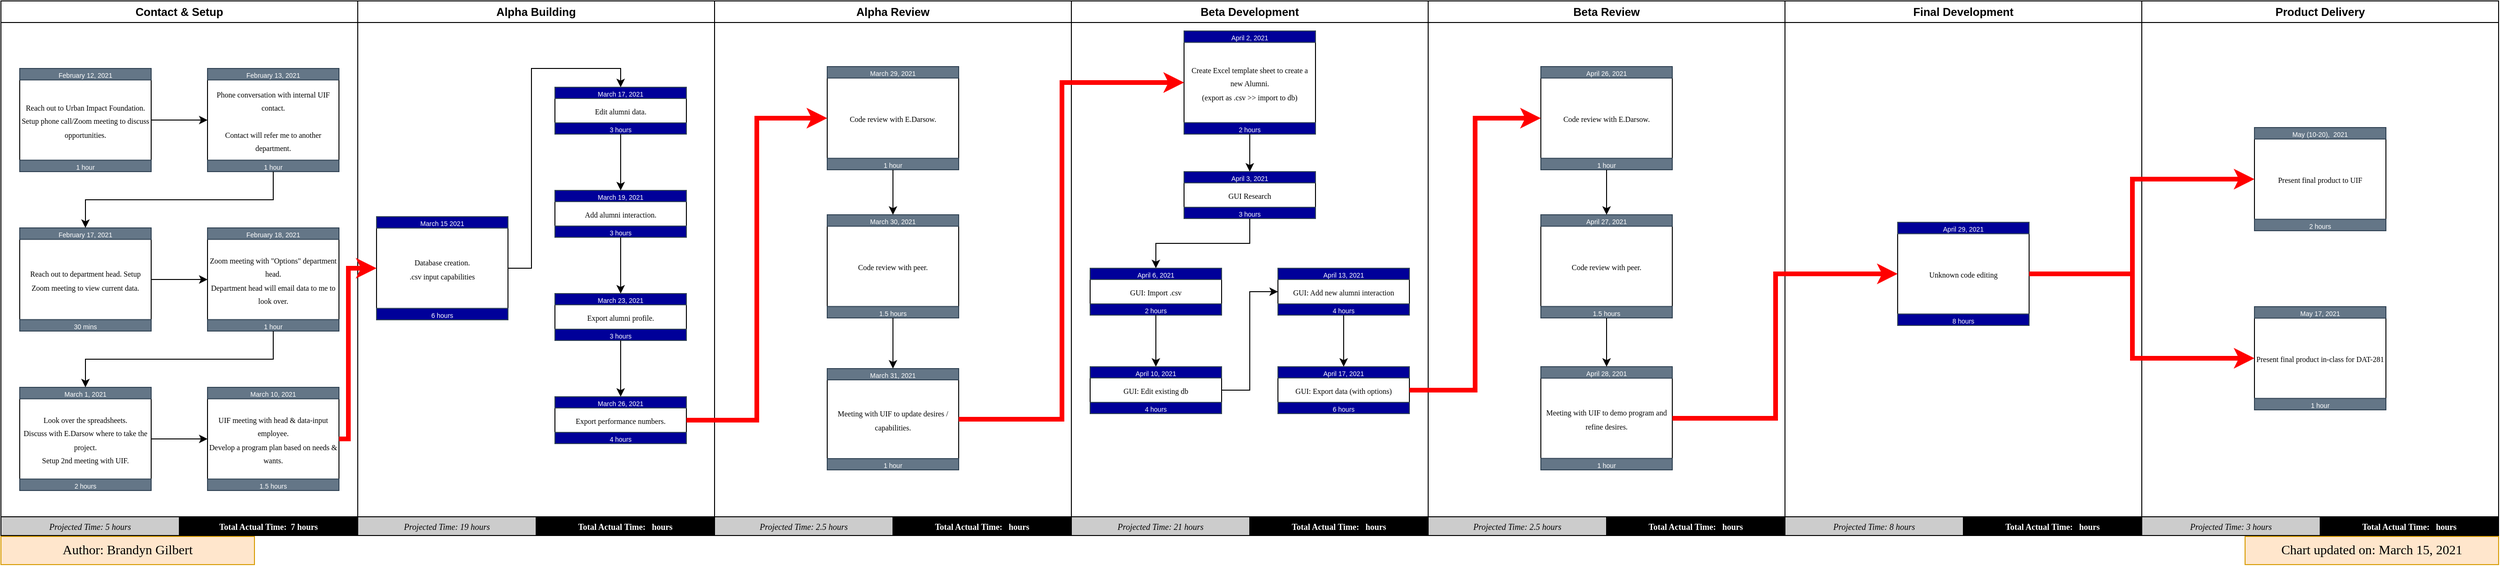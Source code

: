 <mxfile version="14.4.8" type="device"><diagram name="Page-1" id="e7e014a7-5840-1c2e-5031-d8a46d1fe8dd"><mxGraphModel dx="2966" dy="1566" grid="1" gridSize="10" guides="1" tooltips="1" connect="1" arrows="1" fold="1" page="1" pageScale="1" pageWidth="1169" pageHeight="826" background="#ffffff" math="0" shadow="0"><root><mxCell id="0"/><mxCell id="1" style="locked=1;" parent="0"/><mxCell id="0LOsIbaWxc3l5tWpvJ3--63" value="" style="group;movable=1;resizable=1;rotatable=1;deletable=1;editable=1;connectable=1;" vertex="1" connectable="0" parent="1"><mxGeometry x="200" y="128" width="2660" height="570" as="geometry"/></mxCell><mxCell id="2" value="Contact &amp; Setup" style="swimlane;whiteSpace=wrap;startSize=23;movable=1;resizable=1;rotatable=1;deletable=1;editable=1;connectable=1;" parent="0LOsIbaWxc3l5tWpvJ3--63" vertex="1"><mxGeometry width="380" height="570" as="geometry"/></mxCell><mxCell id="0LOsIbaWxc3l5tWpvJ3--183" value="" style="group;movable=1;resizable=1;rotatable=1;deletable=1;editable=1;connectable=1;" vertex="1" connectable="0" parent="2"><mxGeometry y="550" width="380" height="20" as="geometry"/></mxCell><mxCell id="0LOsIbaWxc3l5tWpvJ3--184" value="&lt;div style=&quot;text-align: right&quot;&gt;&lt;font face=&quot;Verdana&quot; style=&quot;font-size: 9px&quot;&gt;&lt;i&gt;Projected Time: 5 hours&lt;/i&gt;&lt;/font&gt;&lt;/div&gt;" style="rounded=0;whiteSpace=wrap;html=1;fontColor=#000000;fillColor=#CCCCCC;movable=1;resizable=1;rotatable=1;deletable=1;editable=1;connectable=1;" vertex="1" parent="0LOsIbaWxc3l5tWpvJ3--183"><mxGeometry width="190" height="20" as="geometry"/></mxCell><mxCell id="0LOsIbaWxc3l5tWpvJ3--185" value="&lt;div style=&quot;text-align: right&quot;&gt;&lt;font face=&quot;Verdana&quot; style=&quot;font-size: 9px&quot; color=&quot;#ffffff&quot;&gt;&lt;b&gt;Total Actual Time:&amp;nbsp; 7 hours&lt;/b&gt;&lt;/font&gt;&lt;/div&gt;" style="rounded=0;whiteSpace=wrap;html=1;fontColor=#000000;fillColor=#000000;movable=1;resizable=1;rotatable=1;deletable=1;editable=1;connectable=1;" vertex="1" parent="0LOsIbaWxc3l5tWpvJ3--183"><mxGeometry x="190" width="190" height="20" as="geometry"/></mxCell><mxCell id="3" value="Alpha Building" style="swimlane;whiteSpace=wrap;startSize=23;movable=1;resizable=1;rotatable=1;deletable=1;editable=1;connectable=1;" parent="0LOsIbaWxc3l5tWpvJ3--63" vertex="1"><mxGeometry x="380" width="380" height="570" as="geometry"/></mxCell><mxCell id="0LOsIbaWxc3l5tWpvJ3--180" value="" style="group;movable=1;resizable=1;rotatable=1;deletable=1;editable=1;connectable=1;" vertex="1" connectable="0" parent="3"><mxGeometry y="550" width="380" height="20" as="geometry"/></mxCell><mxCell id="0LOsIbaWxc3l5tWpvJ3--181" value="&lt;div style=&quot;text-align: right&quot;&gt;&lt;font face=&quot;Verdana&quot; style=&quot;font-size: 9px&quot;&gt;&lt;i&gt;Projected Time: 19 hours&lt;/i&gt;&lt;/font&gt;&lt;/div&gt;" style="rounded=0;whiteSpace=wrap;html=1;fontColor=#000000;fillColor=#CCCCCC;movable=1;resizable=1;rotatable=1;deletable=1;editable=1;connectable=1;" vertex="1" parent="0LOsIbaWxc3l5tWpvJ3--180"><mxGeometry width="190" height="20" as="geometry"/></mxCell><mxCell id="0LOsIbaWxc3l5tWpvJ3--182" value="&lt;div style=&quot;text-align: right&quot;&gt;&lt;font face=&quot;Verdana&quot; style=&quot;font-size: 9px&quot; color=&quot;#ffffff&quot;&gt;&lt;b&gt;Total Actual Time:&amp;nbsp; &amp;nbsp;hours&lt;/b&gt;&lt;/font&gt;&lt;/div&gt;" style="rounded=0;whiteSpace=wrap;html=1;fontColor=#000000;fillColor=#000000;movable=1;resizable=1;rotatable=1;deletable=1;editable=1;connectable=1;" vertex="1" parent="0LOsIbaWxc3l5tWpvJ3--180"><mxGeometry x="190" width="190" height="20" as="geometry"/></mxCell><mxCell id="4" value="Alpha Review" style="swimlane;whiteSpace=wrap;startSize=23;movable=1;resizable=1;rotatable=1;deletable=1;editable=1;connectable=1;" parent="0LOsIbaWxc3l5tWpvJ3--63" vertex="1"><mxGeometry x="760" width="380" height="570" as="geometry"/></mxCell><mxCell id="0LOsIbaWxc3l5tWpvJ3--177" value="" style="group;movable=1;resizable=1;rotatable=1;deletable=1;editable=1;connectable=1;" vertex="1" connectable="0" parent="4"><mxGeometry y="550" width="380" height="20" as="geometry"/></mxCell><mxCell id="0LOsIbaWxc3l5tWpvJ3--178" value="&lt;div style=&quot;text-align: right&quot;&gt;&lt;font face=&quot;Verdana&quot; style=&quot;font-size: 9px&quot;&gt;&lt;i&gt;Projected Time: 2.5 hours&lt;/i&gt;&lt;/font&gt;&lt;/div&gt;" style="rounded=0;whiteSpace=wrap;html=1;fontColor=#000000;fillColor=#CCCCCC;movable=1;resizable=1;rotatable=1;deletable=1;editable=1;connectable=1;" vertex="1" parent="0LOsIbaWxc3l5tWpvJ3--177"><mxGeometry width="190" height="20" as="geometry"/></mxCell><mxCell id="0LOsIbaWxc3l5tWpvJ3--179" value="&lt;div style=&quot;text-align: right&quot;&gt;&lt;font face=&quot;Verdana&quot; style=&quot;font-size: 9px&quot; color=&quot;#ffffff&quot;&gt;&lt;b&gt;Total Actual Time:&amp;nbsp; &amp;nbsp;hours&lt;/b&gt;&lt;/font&gt;&lt;/div&gt;" style="rounded=0;whiteSpace=wrap;html=1;fontColor=#000000;fillColor=#000000;movable=1;resizable=1;rotatable=1;deletable=1;editable=1;connectable=1;" vertex="1" parent="0LOsIbaWxc3l5tWpvJ3--177"><mxGeometry x="190" width="190" height="20" as="geometry"/></mxCell><mxCell id="0LOsIbaWxc3l5tWpvJ3--41" value="Beta Development" style="swimlane;whiteSpace=wrap;startSize=23;movable=1;resizable=1;rotatable=1;deletable=1;editable=1;connectable=1;" vertex="1" parent="0LOsIbaWxc3l5tWpvJ3--63"><mxGeometry x="1140" width="380" height="570" as="geometry"/></mxCell><mxCell id="0LOsIbaWxc3l5tWpvJ3--174" value="" style="group;movable=1;resizable=1;rotatable=1;deletable=1;editable=1;connectable=1;" vertex="1" connectable="0" parent="0LOsIbaWxc3l5tWpvJ3--41"><mxGeometry y="550" width="380" height="20" as="geometry"/></mxCell><mxCell id="0LOsIbaWxc3l5tWpvJ3--175" value="&lt;div style=&quot;text-align: right&quot;&gt;&lt;font face=&quot;Verdana&quot; style=&quot;font-size: 9px&quot;&gt;&lt;i&gt;Projected Time: 21 hours&lt;/i&gt;&lt;/font&gt;&lt;/div&gt;" style="rounded=0;whiteSpace=wrap;html=1;fontColor=#000000;fillColor=#CCCCCC;movable=1;resizable=1;rotatable=1;deletable=1;editable=1;connectable=1;" vertex="1" parent="0LOsIbaWxc3l5tWpvJ3--174"><mxGeometry width="190" height="20" as="geometry"/></mxCell><mxCell id="0LOsIbaWxc3l5tWpvJ3--176" value="&lt;div style=&quot;text-align: right&quot;&gt;&lt;font face=&quot;Verdana&quot; style=&quot;font-size: 9px&quot; color=&quot;#ffffff&quot;&gt;&lt;b&gt;Total Actual Time:&amp;nbsp; &amp;nbsp;hours&lt;/b&gt;&lt;/font&gt;&lt;/div&gt;" style="rounded=0;whiteSpace=wrap;html=1;fontColor=#000000;fillColor=#000000;movable=1;resizable=1;rotatable=1;deletable=1;editable=1;connectable=1;" vertex="1" parent="0LOsIbaWxc3l5tWpvJ3--174"><mxGeometry x="190" width="190" height="20" as="geometry"/></mxCell><mxCell id="0LOsIbaWxc3l5tWpvJ3--47" value="Beta Review" style="swimlane;whiteSpace=wrap;startSize=23;movable=1;resizable=1;rotatable=1;deletable=1;editable=1;connectable=1;" vertex="1" parent="0LOsIbaWxc3l5tWpvJ3--63"><mxGeometry x="1520" width="380" height="570" as="geometry"/></mxCell><mxCell id="0LOsIbaWxc3l5tWpvJ3--171" value="" style="group;movable=1;resizable=1;rotatable=1;deletable=1;editable=1;connectable=1;" vertex="1" connectable="0" parent="0LOsIbaWxc3l5tWpvJ3--47"><mxGeometry y="550" width="380" height="20" as="geometry"/></mxCell><mxCell id="0LOsIbaWxc3l5tWpvJ3--172" value="&lt;div style=&quot;text-align: right&quot;&gt;&lt;font face=&quot;Verdana&quot; style=&quot;font-size: 9px&quot;&gt;&lt;i&gt;Projected Time: 2.5 hours&lt;/i&gt;&lt;/font&gt;&lt;/div&gt;" style="rounded=0;whiteSpace=wrap;html=1;fontColor=#000000;fillColor=#CCCCCC;movable=1;resizable=1;rotatable=1;deletable=1;editable=1;connectable=1;" vertex="1" parent="0LOsIbaWxc3l5tWpvJ3--171"><mxGeometry width="190" height="20" as="geometry"/></mxCell><mxCell id="0LOsIbaWxc3l5tWpvJ3--173" value="&lt;div style=&quot;text-align: right&quot;&gt;&lt;font face=&quot;Verdana&quot; style=&quot;font-size: 9px&quot; color=&quot;#ffffff&quot;&gt;&lt;b&gt;Total Actual Time:&amp;nbsp; &amp;nbsp;hours&lt;/b&gt;&lt;/font&gt;&lt;/div&gt;" style="rounded=0;whiteSpace=wrap;html=1;fontColor=#000000;fillColor=#000000;movable=1;resizable=1;rotatable=1;deletable=1;editable=1;connectable=1;" vertex="1" parent="0LOsIbaWxc3l5tWpvJ3--171"><mxGeometry x="190" width="190" height="20" as="geometry"/></mxCell><mxCell id="0LOsIbaWxc3l5tWpvJ3--48" value="Final Development" style="swimlane;whiteSpace=wrap;startSize=23;movable=1;resizable=1;rotatable=1;deletable=1;editable=1;connectable=1;" vertex="1" parent="0LOsIbaWxc3l5tWpvJ3--63"><mxGeometry x="1900" width="380" height="570" as="geometry"/></mxCell><mxCell id="0LOsIbaWxc3l5tWpvJ3--165" value="" style="group;movable=1;resizable=1;rotatable=1;deletable=1;editable=1;connectable=1;" vertex="1" connectable="0" parent="0LOsIbaWxc3l5tWpvJ3--48"><mxGeometry y="550" width="380" height="20" as="geometry"/></mxCell><mxCell id="0LOsIbaWxc3l5tWpvJ3--166" value="&lt;div style=&quot;text-align: right&quot;&gt;&lt;font face=&quot;Verdana&quot; style=&quot;font-size: 9px&quot;&gt;&lt;i&gt;Projected Time: 8 hours&lt;/i&gt;&lt;/font&gt;&lt;/div&gt;" style="rounded=0;whiteSpace=wrap;html=1;fontColor=#000000;fillColor=#CCCCCC;movable=1;resizable=1;rotatable=1;deletable=1;editable=1;connectable=1;" vertex="1" parent="0LOsIbaWxc3l5tWpvJ3--165"><mxGeometry width="190" height="20" as="geometry"/></mxCell><mxCell id="0LOsIbaWxc3l5tWpvJ3--167" value="&lt;div style=&quot;text-align: right&quot;&gt;&lt;font face=&quot;Verdana&quot; style=&quot;font-size: 9px&quot; color=&quot;#ffffff&quot;&gt;&lt;b&gt;Total Actual Time:&amp;nbsp; &amp;nbsp;hours&lt;/b&gt;&lt;/font&gt;&lt;/div&gt;" style="rounded=0;whiteSpace=wrap;html=1;fontColor=#000000;fillColor=#000000;movable=1;resizable=1;rotatable=1;deletable=1;editable=1;connectable=1;" vertex="1" parent="0LOsIbaWxc3l5tWpvJ3--165"><mxGeometry x="190" width="190" height="20" as="geometry"/></mxCell><mxCell id="0LOsIbaWxc3l5tWpvJ3--49" value="Product Delivery" style="swimlane;whiteSpace=wrap;startSize=23;movable=1;resizable=1;rotatable=1;deletable=1;editable=1;connectable=1;" vertex="1" parent="0LOsIbaWxc3l5tWpvJ3--63"><mxGeometry x="2280" width="380" height="570" as="geometry"/></mxCell><mxCell id="0LOsIbaWxc3l5tWpvJ3--164" value="" style="group;movable=1;resizable=1;rotatable=1;deletable=1;editable=1;connectable=1;" vertex="1" connectable="0" parent="0LOsIbaWxc3l5tWpvJ3--49"><mxGeometry y="550" width="380" height="20" as="geometry"/></mxCell><mxCell id="0LOsIbaWxc3l5tWpvJ3--162" value="&lt;div style=&quot;text-align: right&quot;&gt;&lt;font face=&quot;Verdana&quot; style=&quot;font-size: 9px&quot;&gt;&lt;i&gt;Projected Time: 3 hours&lt;/i&gt;&lt;/font&gt;&lt;/div&gt;" style="rounded=0;whiteSpace=wrap;html=1;fontColor=#000000;fillColor=#CCCCCC;movable=1;resizable=1;rotatable=1;deletable=1;editable=1;connectable=1;" vertex="1" parent="0LOsIbaWxc3l5tWpvJ3--164"><mxGeometry width="190" height="20" as="geometry"/></mxCell><mxCell id="0LOsIbaWxc3l5tWpvJ3--163" value="&lt;div style=&quot;text-align: right&quot;&gt;&lt;font face=&quot;Verdana&quot; style=&quot;font-size: 9px&quot; color=&quot;#ffffff&quot;&gt;&lt;b&gt;Total Actual Time:&amp;nbsp; &amp;nbsp;hours&lt;/b&gt;&lt;/font&gt;&lt;/div&gt;" style="rounded=0;whiteSpace=wrap;html=1;fontColor=#000000;fillColor=#000000;movable=1;resizable=1;rotatable=1;deletable=1;editable=1;connectable=1;" vertex="1" parent="0LOsIbaWxc3l5tWpvJ3--164"><mxGeometry x="190" width="190" height="20" as="geometry"/></mxCell><mxCell id="0LOsIbaWxc3l5tWpvJ3--194" value="Flowchart Actions" style="" parent="0"/><mxCell id="0LOsIbaWxc3l5tWpvJ3--59" value="" style="group" vertex="1" connectable="0" parent="0LOsIbaWxc3l5tWpvJ3--194"><mxGeometry x="420" y="200" width="140" height="110" as="geometry"/></mxCell><mxCell id="0LOsIbaWxc3l5tWpvJ3--60" value="&lt;font face=&quot;Verdana&quot;&gt;&lt;span style=&quot;font-size: 8px&quot;&gt;Phone conversation with internal UIF contact.&lt;/span&gt;&lt;br style=&quot;font-size: 8px&quot;&gt;&lt;span style=&quot;font-size: 8px&quot;&gt;&amp;nbsp;&lt;/span&gt;&lt;br style=&quot;font-size: 8px&quot;&gt;&lt;span style=&quot;font-size: 8px&quot;&gt;Contact will refer me to another department.&lt;/span&gt;&lt;/font&gt;" style="whiteSpace=wrap;html=1;" vertex="1" parent="0LOsIbaWxc3l5tWpvJ3--59"><mxGeometry width="140" height="110.0" as="geometry"/></mxCell><mxCell id="0LOsIbaWxc3l5tWpvJ3--61" value="&lt;font style=&quot;font-size: 7px&quot;&gt;February 13, 2021&lt;/font&gt;" style="whiteSpace=wrap;html=1;fillColor=#647687;strokeColor=#314354;fontColor=#ffffff;" vertex="1" parent="0LOsIbaWxc3l5tWpvJ3--59"><mxGeometry width="140" height="12.222" as="geometry"/></mxCell><mxCell id="0LOsIbaWxc3l5tWpvJ3--62" value="&lt;font style=&quot;font-size: 7px ; line-height: 100%&quot;&gt;1 hour&lt;br&gt;&lt;/font&gt;" style="whiteSpace=wrap;html=1;fillColor=#647687;strokeColor=#314354;fontColor=#ffffff;" vertex="1" parent="0LOsIbaWxc3l5tWpvJ3--59"><mxGeometry y="97.778" width="140" height="12.222" as="geometry"/></mxCell><mxCell id="0LOsIbaWxc3l5tWpvJ3--55" value="" style="group;horizontal=0;" vertex="1" connectable="0" parent="0LOsIbaWxc3l5tWpvJ3--194"><mxGeometry x="220" y="200" width="140" height="110" as="geometry"/></mxCell><mxCell id="0LOsIbaWxc3l5tWpvJ3--56" value="&lt;span style=&quot;font-family: &amp;#34;verdana&amp;#34; ; font-size: 8px&quot;&gt;Reach out to Urban Impact Foundation.&lt;br&gt;Setup phone call/Zoom meeting to discuss opportunities.&lt;br&gt;&lt;/span&gt;" style="whiteSpace=wrap;html=1;" vertex="1" parent="0LOsIbaWxc3l5tWpvJ3--55"><mxGeometry width="140" height="110.0" as="geometry"/></mxCell><mxCell id="0LOsIbaWxc3l5tWpvJ3--57" value="&lt;font style=&quot;font-size: 7px&quot;&gt;February 12, 2021&lt;/font&gt;" style="whiteSpace=wrap;html=1;fillColor=#647687;strokeColor=#314354;fontColor=#ffffff;" vertex="1" parent="0LOsIbaWxc3l5tWpvJ3--55"><mxGeometry width="140" height="12.222" as="geometry"/></mxCell><mxCell id="0LOsIbaWxc3l5tWpvJ3--58" value="&lt;font style=&quot;font-size: 7px ; line-height: 100%&quot;&gt;1 hour&lt;br&gt;&lt;/font&gt;" style="whiteSpace=wrap;html=1;fillColor=#647687;strokeColor=#314354;fontColor=#ffffff;" vertex="1" parent="0LOsIbaWxc3l5tWpvJ3--55"><mxGeometry y="97.778" width="140" height="12.222" as="geometry"/></mxCell><mxCell id="0LOsIbaWxc3l5tWpvJ3--64" value="" style="group;fontFamily=Verdana;" vertex="1" connectable="0" parent="0LOsIbaWxc3l5tWpvJ3--194"><mxGeometry x="220" y="370.0" width="140" height="110" as="geometry"/></mxCell><mxCell id="0LOsIbaWxc3l5tWpvJ3--65" value="&lt;span style=&quot;font-family: &amp;#34;verdana&amp;#34; ; font-size: 8px&quot;&gt;Reach out to department head. Setup Zoom meeting to view current data.&lt;/span&gt;" style="whiteSpace=wrap;html=1;" vertex="1" parent="0LOsIbaWxc3l5tWpvJ3--64"><mxGeometry width="140" height="110.0" as="geometry"/></mxCell><mxCell id="0LOsIbaWxc3l5tWpvJ3--66" value="&lt;font style=&quot;font-size: 7px&quot;&gt;February 17, 2021&lt;/font&gt;" style="whiteSpace=wrap;html=1;fillColor=#647687;strokeColor=#314354;fontColor=#ffffff;" vertex="1" parent="0LOsIbaWxc3l5tWpvJ3--64"><mxGeometry width="140" height="12.222" as="geometry"/></mxCell><mxCell id="0LOsIbaWxc3l5tWpvJ3--67" value="&lt;font style=&quot;font-size: 7px ; line-height: 100%&quot;&gt;30 mins&lt;br&gt;&lt;/font&gt;" style="whiteSpace=wrap;html=1;fillColor=#647687;strokeColor=#314354;fontColor=#ffffff;" vertex="1" parent="0LOsIbaWxc3l5tWpvJ3--64"><mxGeometry y="97.778" width="140" height="12.222" as="geometry"/></mxCell><mxCell id="0LOsIbaWxc3l5tWpvJ3--68" style="edgeStyle=orthogonalEdgeStyle;rounded=0;orthogonalLoop=1;jettySize=auto;html=1;entryX=0;entryY=0.5;entryDx=0;entryDy=0;" edge="1" parent="0LOsIbaWxc3l5tWpvJ3--194" source="0LOsIbaWxc3l5tWpvJ3--56" target="0LOsIbaWxc3l5tWpvJ3--60"><mxGeometry relative="1" as="geometry"/></mxCell><mxCell id="0LOsIbaWxc3l5tWpvJ3--69" style="edgeStyle=orthogonalEdgeStyle;rounded=0;orthogonalLoop=1;jettySize=auto;html=1;entryX=0.5;entryY=0;entryDx=0;entryDy=0;" edge="1" parent="0LOsIbaWxc3l5tWpvJ3--194" source="0LOsIbaWxc3l5tWpvJ3--60" target="0LOsIbaWxc3l5tWpvJ3--66"><mxGeometry relative="1" as="geometry"><Array as="points"><mxPoint x="490" y="340"/><mxPoint x="290" y="340"/></Array></mxGeometry></mxCell><mxCell id="0LOsIbaWxc3l5tWpvJ3--70" value="" style="group;fontFamily=Verdana;" vertex="1" connectable="0" parent="0LOsIbaWxc3l5tWpvJ3--194"><mxGeometry x="420" y="370" width="140" height="110" as="geometry"/></mxCell><mxCell id="0LOsIbaWxc3l5tWpvJ3--71" value="&lt;span style=&quot;font-family: &amp;#34;verdana&amp;#34; ; font-size: 8px&quot;&gt;Zoom meeting with &quot;Options&quot; department head.&lt;/span&gt;&lt;br style=&quot;font-family: &amp;#34;verdana&amp;#34; ; font-size: 8px&quot;&gt;&lt;span style=&quot;font-family: &amp;#34;verdana&amp;#34; ; font-size: 8px&quot;&gt;Department head will email data to me to look over.&lt;/span&gt;" style="whiteSpace=wrap;html=1;" vertex="1" parent="0LOsIbaWxc3l5tWpvJ3--70"><mxGeometry width="140" height="110.0" as="geometry"/></mxCell><mxCell id="0LOsIbaWxc3l5tWpvJ3--72" value="&lt;font style=&quot;font-size: 7px&quot;&gt;February 18, 2021&lt;/font&gt;" style="whiteSpace=wrap;html=1;fillColor=#647687;strokeColor=#314354;fontColor=#ffffff;" vertex="1" parent="0LOsIbaWxc3l5tWpvJ3--70"><mxGeometry width="140" height="12.222" as="geometry"/></mxCell><mxCell id="0LOsIbaWxc3l5tWpvJ3--73" value="&lt;font style=&quot;font-size: 7px ; line-height: 100%&quot;&gt;1 hour&lt;br&gt;&lt;/font&gt;" style="whiteSpace=wrap;html=1;fillColor=#647687;strokeColor=#314354;fontColor=#ffffff;" vertex="1" parent="0LOsIbaWxc3l5tWpvJ3--70"><mxGeometry y="97.778" width="140" height="12.222" as="geometry"/></mxCell><mxCell id="0LOsIbaWxc3l5tWpvJ3--88" value="" style="group;fontFamily=Verdana;fillColor=#66FF66;" vertex="1" connectable="0" parent="0LOsIbaWxc3l5tWpvJ3--194"><mxGeometry x="220" y="540" width="140" height="110" as="geometry"/></mxCell><mxCell id="0LOsIbaWxc3l5tWpvJ3--89" value="&lt;font face=&quot;Verdana&quot; style=&quot;font-size: 8px&quot;&gt;Look over the spreadsheets.&lt;br&gt;Discuss with E.Darsow where to take the project.&lt;br&gt;Setup 2nd meeting with UIF.&lt;br&gt;&lt;/font&gt;" style="whiteSpace=wrap;html=1;" vertex="1" parent="0LOsIbaWxc3l5tWpvJ3--88"><mxGeometry width="140" height="110.0" as="geometry"/></mxCell><mxCell id="0LOsIbaWxc3l5tWpvJ3--90" value="&lt;font style=&quot;font-size: 7px&quot;&gt;March 1, 2021&lt;/font&gt;" style="whiteSpace=wrap;html=1;fillColor=#647687;strokeColor=#314354;fontColor=#ffffff;" vertex="1" parent="0LOsIbaWxc3l5tWpvJ3--88"><mxGeometry width="140" height="12.222" as="geometry"/></mxCell><mxCell id="0LOsIbaWxc3l5tWpvJ3--91" value="&lt;font style=&quot;font-size: 7px ; line-height: 100%&quot;&gt;2 hours&lt;br&gt;&lt;/font&gt;" style="whiteSpace=wrap;html=1;fillColor=#647687;strokeColor=#314354;fontColor=#ffffff;" vertex="1" parent="0LOsIbaWxc3l5tWpvJ3--88"><mxGeometry y="97.778" width="140" height="12.222" as="geometry"/></mxCell><mxCell id="0LOsIbaWxc3l5tWpvJ3--92" style="edgeStyle=orthogonalEdgeStyle;rounded=0;orthogonalLoop=1;jettySize=auto;html=1;entryX=0.5;entryY=0;entryDx=0;entryDy=0;" edge="1" parent="0LOsIbaWxc3l5tWpvJ3--194"><mxGeometry relative="1" as="geometry"><mxPoint x="490" y="480" as="sourcePoint"/><mxPoint x="290" y="540" as="targetPoint"/><Array as="points"><mxPoint x="490" y="510"/><mxPoint x="290" y="510"/></Array></mxGeometry></mxCell><mxCell id="0LOsIbaWxc3l5tWpvJ3--93" value="" style="group;fontFamily=Verdana;fillColor=#66FF66;" vertex="1" connectable="0" parent="0LOsIbaWxc3l5tWpvJ3--194"><mxGeometry x="420" y="540" width="140" height="110" as="geometry"/></mxCell><mxCell id="0LOsIbaWxc3l5tWpvJ3--94" value="&lt;font face=&quot;Verdana&quot; style=&quot;font-size: 8px&quot;&gt;UIF meeting with head &amp;amp; data-input employee.&lt;br&gt;Develop a program plan based on needs &amp;amp; wants.&lt;br&gt;&lt;/font&gt;" style="whiteSpace=wrap;html=1;" vertex="1" parent="0LOsIbaWxc3l5tWpvJ3--93"><mxGeometry width="140" height="110.0" as="geometry"/></mxCell><mxCell id="0LOsIbaWxc3l5tWpvJ3--95" value="&lt;font style=&quot;font-size: 7px&quot;&gt;March 10, 2021&lt;/font&gt;" style="whiteSpace=wrap;html=1;fillColor=#647687;strokeColor=#314354;fontColor=#ffffff;" vertex="1" parent="0LOsIbaWxc3l5tWpvJ3--93"><mxGeometry width="140" height="12.222" as="geometry"/></mxCell><mxCell id="0LOsIbaWxc3l5tWpvJ3--96" value="&lt;font style=&quot;font-size: 7px ; line-height: 100%&quot;&gt;1.5 hours&lt;br&gt;&lt;/font&gt;" style="whiteSpace=wrap;html=1;fillColor=#647687;strokeColor=#314354;fontColor=#ffffff;" vertex="1" parent="0LOsIbaWxc3l5tWpvJ3--93"><mxGeometry y="97.778" width="140" height="12.222" as="geometry"/></mxCell><mxCell id="0LOsIbaWxc3l5tWpvJ3--111" value="" style="group;fontFamily=Verdana;fillColor=#66FF66;" vertex="1" connectable="0" parent="0LOsIbaWxc3l5tWpvJ3--194"><mxGeometry x="790" y="220" width="140" height="50" as="geometry"/></mxCell><mxCell id="0LOsIbaWxc3l5tWpvJ3--112" value="&lt;font face=&quot;Verdana&quot;&gt;&lt;span style=&quot;font-size: 8px&quot;&gt;Edit alumni data.&lt;/span&gt;&lt;br&gt;&lt;/font&gt;" style="whiteSpace=wrap;html=1;" vertex="1" parent="0LOsIbaWxc3l5tWpvJ3--111"><mxGeometry width="140" height="50" as="geometry"/></mxCell><mxCell id="0LOsIbaWxc3l5tWpvJ3--113" value="&lt;font style=&quot;font-size: 7px&quot;&gt;March 17, 2021&lt;/font&gt;" style="whiteSpace=wrap;html=1;strokeColor=#314354;fontColor=#ffffff;fillColor=#000099;" vertex="1" parent="0LOsIbaWxc3l5tWpvJ3--111"><mxGeometry width="140" height="12" as="geometry"/></mxCell><mxCell id="0LOsIbaWxc3l5tWpvJ3--114" value="&lt;font style=&quot;font-size: 7px ; line-height: 100%&quot;&gt;3 hours&lt;br&gt;&lt;/font&gt;" style="whiteSpace=wrap;html=1;strokeColor=#314354;fontColor=#ffffff;fillColor=#000099;" vertex="1" parent="0LOsIbaWxc3l5tWpvJ3--111"><mxGeometry y="38.005" width="140" height="12" as="geometry"/></mxCell><mxCell id="0LOsIbaWxc3l5tWpvJ3--127" value="" style="group;fontFamily=Verdana;fillColor=#66FF66;" vertex="1" connectable="0" parent="0LOsIbaWxc3l5tWpvJ3--194"><mxGeometry x="790" y="330" width="140" height="50" as="geometry"/></mxCell><mxCell id="0LOsIbaWxc3l5tWpvJ3--128" value="&lt;font face=&quot;Verdana&quot;&gt;&lt;span style=&quot;font-size: 8px&quot;&gt;Add alumni interaction.&lt;/span&gt;&lt;br&gt;&lt;/font&gt;" style="whiteSpace=wrap;html=1;" vertex="1" parent="0LOsIbaWxc3l5tWpvJ3--127"><mxGeometry width="140" height="50" as="geometry"/></mxCell><mxCell id="0LOsIbaWxc3l5tWpvJ3--129" value="&lt;font style=&quot;font-size: 7px&quot;&gt;March 19, 2021&lt;/font&gt;" style="whiteSpace=wrap;html=1;strokeColor=#314354;fontColor=#ffffff;fillColor=#000099;" vertex="1" parent="0LOsIbaWxc3l5tWpvJ3--127"><mxGeometry width="140" height="12" as="geometry"/></mxCell><mxCell id="0LOsIbaWxc3l5tWpvJ3--130" value="&lt;font style=&quot;font-size: 7px ; line-height: 100%&quot;&gt;3 hours&lt;br&gt;&lt;/font&gt;" style="whiteSpace=wrap;html=1;strokeColor=#314354;fontColor=#ffffff;fillColor=#000099;" vertex="1" parent="0LOsIbaWxc3l5tWpvJ3--127"><mxGeometry y="38.005" width="140" height="12" as="geometry"/></mxCell><mxCell id="0LOsIbaWxc3l5tWpvJ3--141" value="" style="group;fontFamily=Verdana;fillColor=#66FF66;" vertex="1" connectable="0" parent="0LOsIbaWxc3l5tWpvJ3--194"><mxGeometry x="790" y="440" width="140" height="50" as="geometry"/></mxCell><mxCell id="0LOsIbaWxc3l5tWpvJ3--142" value="&lt;font face=&quot;Verdana&quot;&gt;&lt;span style=&quot;font-size: 8px&quot;&gt;Export alumni profile.&lt;/span&gt;&lt;br&gt;&lt;/font&gt;" style="whiteSpace=wrap;html=1;" vertex="1" parent="0LOsIbaWxc3l5tWpvJ3--141"><mxGeometry width="140" height="50" as="geometry"/></mxCell><mxCell id="0LOsIbaWxc3l5tWpvJ3--143" value="&lt;font style=&quot;font-size: 7px&quot;&gt;March 23, 2021&lt;/font&gt;" style="whiteSpace=wrap;html=1;strokeColor=#314354;fontColor=#ffffff;fillColor=#000099;" vertex="1" parent="0LOsIbaWxc3l5tWpvJ3--141"><mxGeometry width="140" height="12" as="geometry"/></mxCell><mxCell id="0LOsIbaWxc3l5tWpvJ3--144" value="&lt;font style=&quot;font-size: 7px ; line-height: 100%&quot;&gt;3 hours&lt;br&gt;&lt;/font&gt;" style="whiteSpace=wrap;html=1;strokeColor=#314354;fontColor=#ffffff;fillColor=#000099;" vertex="1" parent="0LOsIbaWxc3l5tWpvJ3--141"><mxGeometry y="38.005" width="140" height="12" as="geometry"/></mxCell><mxCell id="0LOsIbaWxc3l5tWpvJ3--145" value="" style="group;fontFamily=Verdana;fillColor=#66FF66;" vertex="1" connectable="0" parent="0LOsIbaWxc3l5tWpvJ3--194"><mxGeometry x="790" y="550" width="140" height="50" as="geometry"/></mxCell><mxCell id="0LOsIbaWxc3l5tWpvJ3--146" value="&lt;font face=&quot;Verdana&quot;&gt;&lt;span style=&quot;font-size: 8px&quot;&gt;Export performance numbers.&lt;/span&gt;&lt;br&gt;&lt;/font&gt;" style="whiteSpace=wrap;html=1;" vertex="1" parent="0LOsIbaWxc3l5tWpvJ3--145"><mxGeometry width="140" height="50" as="geometry"/></mxCell><mxCell id="0LOsIbaWxc3l5tWpvJ3--147" value="&lt;font style=&quot;font-size: 7px&quot;&gt;March 26, 2021&lt;/font&gt;" style="whiteSpace=wrap;html=1;strokeColor=#314354;fontColor=#ffffff;fillColor=#000099;" vertex="1" parent="0LOsIbaWxc3l5tWpvJ3--145"><mxGeometry width="140" height="12" as="geometry"/></mxCell><mxCell id="0LOsIbaWxc3l5tWpvJ3--148" value="&lt;font style=&quot;font-size: 7px ; line-height: 100%&quot;&gt;4 hours&lt;br&gt;&lt;/font&gt;" style="whiteSpace=wrap;html=1;strokeColor=#314354;fontColor=#ffffff;fillColor=#000099;" vertex="1" parent="0LOsIbaWxc3l5tWpvJ3--145"><mxGeometry y="38.005" width="140" height="12" as="geometry"/></mxCell><mxCell id="0LOsIbaWxc3l5tWpvJ3--98" value="" style="group;fontFamily=Verdana;" vertex="1" connectable="0" parent="0LOsIbaWxc3l5tWpvJ3--194"><mxGeometry x="600" y="358" width="140" height="110" as="geometry"/></mxCell><mxCell id="0LOsIbaWxc3l5tWpvJ3--99" value="&lt;font face=&quot;Verdana&quot; style=&quot;font-size: 8px&quot;&gt;Database creation.&lt;br&gt;.csv input capabilities&lt;br&gt;&lt;/font&gt;" style="whiteSpace=wrap;html=1;" vertex="1" parent="0LOsIbaWxc3l5tWpvJ3--98"><mxGeometry width="140" height="110.0" as="geometry"/></mxCell><mxCell id="0LOsIbaWxc3l5tWpvJ3--100" value="&lt;font style=&quot;font-size: 7px&quot;&gt;March 15 2021&lt;/font&gt;" style="whiteSpace=wrap;html=1;strokeColor=#314354;fontColor=#ffffff;fillColor=#000099;" vertex="1" parent="0LOsIbaWxc3l5tWpvJ3--98"><mxGeometry width="140" height="12.222" as="geometry"/></mxCell><mxCell id="0LOsIbaWxc3l5tWpvJ3--101" value="&lt;font style=&quot;font-size: 7px ; line-height: 100%&quot;&gt;6 hours&lt;br&gt;&lt;/font&gt;" style="whiteSpace=wrap;html=1;strokeColor=#314354;fontColor=#ffffff;fillColor=#000099;" vertex="1" parent="0LOsIbaWxc3l5tWpvJ3--98"><mxGeometry y="97.778" width="140" height="12.222" as="geometry"/></mxCell><mxCell id="0LOsIbaWxc3l5tWpvJ3--190" value="" style="group;fontFamily=Verdana;fillColor=#66FF66;" vertex="1" connectable="0" parent="0LOsIbaWxc3l5tWpvJ3--194"><mxGeometry x="1460" y="160" width="140" height="110" as="geometry"/></mxCell><mxCell id="0LOsIbaWxc3l5tWpvJ3--191" value="&lt;font face=&quot;Verdana&quot; style=&quot;font-size: 8px&quot;&gt;Create Excel template sheet to create a new Alumni.&lt;br&gt;(export as .csv &amp;gt;&amp;gt; import to db)&lt;br&gt;&lt;/font&gt;" style="whiteSpace=wrap;html=1;" vertex="1" parent="0LOsIbaWxc3l5tWpvJ3--190"><mxGeometry width="140" height="110.0" as="geometry"/></mxCell><mxCell id="0LOsIbaWxc3l5tWpvJ3--192" value="&lt;font style=&quot;font-size: 7px&quot;&gt;April 2, 2021&lt;/font&gt;" style="whiteSpace=wrap;html=1;strokeColor=#314354;fontColor=#ffffff;fillColor=#000099;" vertex="1" parent="0LOsIbaWxc3l5tWpvJ3--190"><mxGeometry width="140" height="12.222" as="geometry"/></mxCell><mxCell id="0LOsIbaWxc3l5tWpvJ3--193" value="&lt;font style=&quot;font-size: 7px ; line-height: 100%&quot;&gt;2 hours&lt;br&gt;&lt;/font&gt;" style="whiteSpace=wrap;html=1;strokeColor=#314354;fontColor=#ffffff;fillColor=#000099;" vertex="1" parent="0LOsIbaWxc3l5tWpvJ3--190"><mxGeometry y="97.778" width="140" height="12.222" as="geometry"/></mxCell><mxCell id="0LOsIbaWxc3l5tWpvJ3--102" style="edgeStyle=orthogonalEdgeStyle;rounded=0;orthogonalLoop=1;jettySize=auto;html=1;entryX=0;entryY=0.5;entryDx=0;entryDy=0;fontColor=#000000;strokeColor=#FF0000;strokeWidth=5;" edge="1" parent="0LOsIbaWxc3l5tWpvJ3--194" source="0LOsIbaWxc3l5tWpvJ3--94" target="0LOsIbaWxc3l5tWpvJ3--99"><mxGeometry relative="1" as="geometry"><Array as="points"><mxPoint x="570" y="595"/><mxPoint x="570" y="413"/></Array></mxGeometry></mxCell><mxCell id="0LOsIbaWxc3l5tWpvJ3--74" style="edgeStyle=orthogonalEdgeStyle;rounded=0;orthogonalLoop=1;jettySize=auto;html=1;" edge="1" parent="0LOsIbaWxc3l5tWpvJ3--194" source="0LOsIbaWxc3l5tWpvJ3--65"><mxGeometry relative="1" as="geometry"><mxPoint x="420" y="425.0" as="targetPoint"/></mxGeometry></mxCell><mxCell id="0LOsIbaWxc3l5tWpvJ3--97" style="edgeStyle=orthogonalEdgeStyle;rounded=0;orthogonalLoop=1;jettySize=auto;html=1;fontColor=#000000;" edge="1" parent="0LOsIbaWxc3l5tWpvJ3--194" source="0LOsIbaWxc3l5tWpvJ3--89"><mxGeometry relative="1" as="geometry"><mxPoint x="420" y="595" as="targetPoint"/></mxGeometry></mxCell><mxCell id="0LOsIbaWxc3l5tWpvJ3--195" value="" style="group;fontFamily=Verdana;fillColor=none;" vertex="1" connectable="0" parent="0LOsIbaWxc3l5tWpvJ3--194"><mxGeometry x="1080" y="356" width="140" height="110" as="geometry"/></mxCell><mxCell id="0LOsIbaWxc3l5tWpvJ3--196" value="&lt;font face=&quot;Verdana&quot; style=&quot;font-size: 8px&quot;&gt;Code review with peer.&lt;/font&gt;" style="whiteSpace=wrap;html=1;" vertex="1" parent="0LOsIbaWxc3l5tWpvJ3--195"><mxGeometry width="140" height="110.0" as="geometry"/></mxCell><mxCell id="0LOsIbaWxc3l5tWpvJ3--197" value="&lt;font style=&quot;font-size: 7px&quot;&gt;March 30, 2021&lt;/font&gt;" style="whiteSpace=wrap;html=1;fillColor=#647687;strokeColor=#314354;fontColor=#ffffff;" vertex="1" parent="0LOsIbaWxc3l5tWpvJ3--195"><mxGeometry width="140" height="12.222" as="geometry"/></mxCell><mxCell id="0LOsIbaWxc3l5tWpvJ3--198" value="&lt;font style=&quot;font-size: 7px ; line-height: 100%&quot;&gt;1.5 hours&lt;br&gt;&lt;/font&gt;" style="whiteSpace=wrap;html=1;fillColor=#647687;strokeColor=#314354;fontColor=#ffffff;" vertex="1" parent="0LOsIbaWxc3l5tWpvJ3--195"><mxGeometry y="97.778" width="140" height="12.222" as="geometry"/></mxCell><mxCell id="0LOsIbaWxc3l5tWpvJ3--199" value="" style="group;fontFamily=Verdana;fillColor=none;" vertex="1" connectable="0" parent="0LOsIbaWxc3l5tWpvJ3--194"><mxGeometry x="1080" y="198" width="140" height="110" as="geometry"/></mxCell><mxCell id="0LOsIbaWxc3l5tWpvJ3--200" value="&lt;font face=&quot;Verdana&quot; style=&quot;font-size: 8px&quot;&gt;Code review with E.Darsow.&lt;/font&gt;" style="whiteSpace=wrap;html=1;" vertex="1" parent="0LOsIbaWxc3l5tWpvJ3--199"><mxGeometry width="140" height="110.0" as="geometry"/></mxCell><mxCell id="0LOsIbaWxc3l5tWpvJ3--201" value="&lt;font style=&quot;font-size: 7px&quot;&gt;March 29, 2021&lt;/font&gt;" style="whiteSpace=wrap;html=1;fillColor=#647687;strokeColor=#314354;fontColor=#ffffff;" vertex="1" parent="0LOsIbaWxc3l5tWpvJ3--199"><mxGeometry width="140" height="12.222" as="geometry"/></mxCell><mxCell id="0LOsIbaWxc3l5tWpvJ3--202" value="&lt;font style=&quot;font-size: 7px ; line-height: 100%&quot;&gt;1 hour&lt;br&gt;&lt;/font&gt;" style="whiteSpace=wrap;html=1;fillColor=#647687;strokeColor=#314354;fontColor=#ffffff;" vertex="1" parent="0LOsIbaWxc3l5tWpvJ3--199"><mxGeometry y="97.778" width="140" height="12.222" as="geometry"/></mxCell><mxCell id="0LOsIbaWxc3l5tWpvJ3--203" value="" style="group;fontFamily=Verdana;fillColor=none;" vertex="1" connectable="0" parent="0LOsIbaWxc3l5tWpvJ3--194"><mxGeometry x="1080" y="520" width="140" height="108" as="geometry"/></mxCell><mxCell id="0LOsIbaWxc3l5tWpvJ3--204" value="&lt;span style=&quot;font-family: &amp;#34;verdana&amp;#34; ; font-size: 8px&quot;&gt;Meeting with UIF to update desires / capabilities.&lt;/span&gt;" style="whiteSpace=wrap;html=1;" vertex="1" parent="0LOsIbaWxc3l5tWpvJ3--203"><mxGeometry width="140" height="108.0" as="geometry"/></mxCell><mxCell id="0LOsIbaWxc3l5tWpvJ3--205" value="&lt;font style=&quot;font-size: 7px&quot;&gt;March 31, 2021&lt;/font&gt;" style="whiteSpace=wrap;html=1;fillColor=#647687;strokeColor=#314354;fontColor=#ffffff;" vertex="1" parent="0LOsIbaWxc3l5tWpvJ3--203"><mxGeometry width="140" height="12.0" as="geometry"/></mxCell><mxCell id="0LOsIbaWxc3l5tWpvJ3--206" value="&lt;font style=&quot;font-size: 7px ; line-height: 100%&quot;&gt;1 hour&lt;br&gt;&lt;/font&gt;" style="whiteSpace=wrap;html=1;fillColor=#647687;strokeColor=#314354;fontColor=#ffffff;" vertex="1" parent="0LOsIbaWxc3l5tWpvJ3--203"><mxGeometry y="96.0" width="140" height="12.0" as="geometry"/></mxCell><mxCell id="0LOsIbaWxc3l5tWpvJ3--209" style="edgeStyle=orthogonalEdgeStyle;rounded=0;orthogonalLoop=1;jettySize=auto;html=1;exitX=0.5;exitY=1;exitDx=0;exitDy=0;entryX=0.5;entryY=0;entryDx=0;entryDy=0;strokeColor=#000000;strokeWidth=1;fontColor=#000000;startArrow=none;startFill=0;" edge="1" parent="0LOsIbaWxc3l5tWpvJ3--194" source="0LOsIbaWxc3l5tWpvJ3--198" target="0LOsIbaWxc3l5tWpvJ3--205"><mxGeometry relative="1" as="geometry"/></mxCell><mxCell id="0LOsIbaWxc3l5tWpvJ3--210" style="edgeStyle=orthogonalEdgeStyle;rounded=0;orthogonalLoop=1;jettySize=auto;html=1;exitX=0.5;exitY=1;exitDx=0;exitDy=0;entryX=0.5;entryY=0;entryDx=0;entryDy=0;startArrow=none;startFill=0;strokeColor=#000000;strokeWidth=1;fontColor=#000000;" edge="1" parent="0LOsIbaWxc3l5tWpvJ3--194" source="0LOsIbaWxc3l5tWpvJ3--202" target="0LOsIbaWxc3l5tWpvJ3--197"><mxGeometry relative="1" as="geometry"/></mxCell><mxCell id="0LOsIbaWxc3l5tWpvJ3--217" value="" style="group;fontFamily=Verdana;fillColor=none;" vertex="1" connectable="0" parent="0LOsIbaWxc3l5tWpvJ3--194"><mxGeometry x="1840" y="356" width="140" height="110" as="geometry"/></mxCell><mxCell id="0LOsIbaWxc3l5tWpvJ3--218" value="&lt;font face=&quot;Verdana&quot; style=&quot;font-size: 8px&quot;&gt;Code review with peer.&lt;/font&gt;" style="whiteSpace=wrap;html=1;" vertex="1" parent="0LOsIbaWxc3l5tWpvJ3--217"><mxGeometry width="140" height="110.0" as="geometry"/></mxCell><mxCell id="0LOsIbaWxc3l5tWpvJ3--219" value="&lt;font style=&quot;font-size: 7px&quot;&gt;April 27, 2021&lt;/font&gt;" style="whiteSpace=wrap;html=1;fillColor=#647687;strokeColor=#314354;fontColor=#ffffff;" vertex="1" parent="0LOsIbaWxc3l5tWpvJ3--217"><mxGeometry width="140" height="12.222" as="geometry"/></mxCell><mxCell id="0LOsIbaWxc3l5tWpvJ3--220" value="&lt;font style=&quot;font-size: 7px ; line-height: 100%&quot;&gt;1.5 hours&lt;br&gt;&lt;/font&gt;" style="whiteSpace=wrap;html=1;fillColor=#647687;strokeColor=#314354;fontColor=#ffffff;" vertex="1" parent="0LOsIbaWxc3l5tWpvJ3--217"><mxGeometry y="97.778" width="140" height="12.222" as="geometry"/></mxCell><mxCell id="0LOsIbaWxc3l5tWpvJ3--221" value="" style="group;fontFamily=Verdana;fillColor=none;" vertex="1" connectable="0" parent="0LOsIbaWxc3l5tWpvJ3--194"><mxGeometry x="1840" y="198" width="140" height="110" as="geometry"/></mxCell><mxCell id="0LOsIbaWxc3l5tWpvJ3--222" value="&lt;font face=&quot;Verdana&quot; style=&quot;font-size: 8px&quot;&gt;Code review with E.Darsow.&lt;/font&gt;" style="whiteSpace=wrap;html=1;" vertex="1" parent="0LOsIbaWxc3l5tWpvJ3--221"><mxGeometry width="140" height="110.0" as="geometry"/></mxCell><mxCell id="0LOsIbaWxc3l5tWpvJ3--223" value="&lt;font style=&quot;font-size: 7px&quot;&gt;April 26, 2021&lt;/font&gt;" style="whiteSpace=wrap;html=1;fillColor=#647687;strokeColor=#314354;fontColor=#ffffff;" vertex="1" parent="0LOsIbaWxc3l5tWpvJ3--221"><mxGeometry width="140" height="12.222" as="geometry"/></mxCell><mxCell id="0LOsIbaWxc3l5tWpvJ3--224" value="&lt;font style=&quot;font-size: 7px ; line-height: 100%&quot;&gt;1 hour&lt;br&gt;&lt;/font&gt;" style="whiteSpace=wrap;html=1;fillColor=#647687;strokeColor=#314354;fontColor=#ffffff;" vertex="1" parent="0LOsIbaWxc3l5tWpvJ3--221"><mxGeometry y="97.778" width="140" height="12.222" as="geometry"/></mxCell><mxCell id="0LOsIbaWxc3l5tWpvJ3--225" value="" style="group;fontFamily=Verdana;fillColor=none;" vertex="1" connectable="0" parent="0LOsIbaWxc3l5tWpvJ3--194"><mxGeometry x="1840" y="518" width="140" height="110" as="geometry"/></mxCell><mxCell id="0LOsIbaWxc3l5tWpvJ3--226" value="&lt;span style=&quot;font-family: &amp;#34;verdana&amp;#34; ; font-size: 8px&quot;&gt;Meeting with UIF to demo program and refine desires.&lt;/span&gt;" style="whiteSpace=wrap;html=1;" vertex="1" parent="0LOsIbaWxc3l5tWpvJ3--225"><mxGeometry width="140" height="110.0" as="geometry"/></mxCell><mxCell id="0LOsIbaWxc3l5tWpvJ3--227" value="&lt;font style=&quot;font-size: 7px&quot;&gt;April 28, 2201&lt;/font&gt;" style="whiteSpace=wrap;html=1;fillColor=#647687;strokeColor=#314354;fontColor=#ffffff;" vertex="1" parent="0LOsIbaWxc3l5tWpvJ3--225"><mxGeometry width="140" height="12.222" as="geometry"/></mxCell><mxCell id="0LOsIbaWxc3l5tWpvJ3--228" value="&lt;font style=&quot;font-size: 7px ; line-height: 100%&quot;&gt;1 hour&lt;br&gt;&lt;/font&gt;" style="whiteSpace=wrap;html=1;fillColor=#647687;strokeColor=#314354;fontColor=#ffffff;" vertex="1" parent="0LOsIbaWxc3l5tWpvJ3--225"><mxGeometry y="97.778" width="140" height="12.222" as="geometry"/></mxCell><mxCell id="0LOsIbaWxc3l5tWpvJ3--229" style="edgeStyle=orthogonalEdgeStyle;rounded=0;orthogonalLoop=1;jettySize=auto;html=1;exitX=0.5;exitY=1;exitDx=0;exitDy=0;entryX=0.5;entryY=0;entryDx=0;entryDy=0;strokeColor=#000000;strokeWidth=1;fontColor=#000000;startArrow=none;startFill=0;" edge="1" parent="0LOsIbaWxc3l5tWpvJ3--194" source="0LOsIbaWxc3l5tWpvJ3--220" target="0LOsIbaWxc3l5tWpvJ3--227"><mxGeometry relative="1" as="geometry"/></mxCell><mxCell id="0LOsIbaWxc3l5tWpvJ3--230" style="edgeStyle=orthogonalEdgeStyle;rounded=0;orthogonalLoop=1;jettySize=auto;html=1;exitX=0.5;exitY=1;exitDx=0;exitDy=0;entryX=0.5;entryY=0;entryDx=0;entryDy=0;startArrow=none;startFill=0;strokeColor=#000000;strokeWidth=1;fontColor=#000000;" edge="1" parent="0LOsIbaWxc3l5tWpvJ3--194" source="0LOsIbaWxc3l5tWpvJ3--224" target="0LOsIbaWxc3l5tWpvJ3--219"><mxGeometry relative="1" as="geometry"/></mxCell><mxCell id="0LOsIbaWxc3l5tWpvJ3--231" value="" style="group;fontFamily=Verdana;fillColor=none;" vertex="1" connectable="0" parent="0LOsIbaWxc3l5tWpvJ3--194"><mxGeometry x="2600" y="263" width="140" height="110" as="geometry"/></mxCell><mxCell id="0LOsIbaWxc3l5tWpvJ3--232" value="&lt;font face=&quot;Verdana&quot; style=&quot;font-size: 8px&quot;&gt;Present final product to UIF&lt;/font&gt;" style="whiteSpace=wrap;html=1;" vertex="1" parent="0LOsIbaWxc3l5tWpvJ3--231"><mxGeometry width="140" height="110.0" as="geometry"/></mxCell><mxCell id="0LOsIbaWxc3l5tWpvJ3--233" value="&lt;font style=&quot;font-size: 7px&quot;&gt;May (10-20),&amp;nbsp; 2021&lt;/font&gt;" style="whiteSpace=wrap;html=1;fillColor=#647687;strokeColor=#314354;fontColor=#ffffff;" vertex="1" parent="0LOsIbaWxc3l5tWpvJ3--231"><mxGeometry width="140" height="12.222" as="geometry"/></mxCell><mxCell id="0LOsIbaWxc3l5tWpvJ3--234" value="&lt;font style=&quot;font-size: 7px ; line-height: 100%&quot;&gt;2 hours&lt;br&gt;&lt;/font&gt;" style="whiteSpace=wrap;html=1;fillColor=#647687;strokeColor=#314354;fontColor=#ffffff;" vertex="1" parent="0LOsIbaWxc3l5tWpvJ3--231"><mxGeometry y="97.778" width="140" height="12.222" as="geometry"/></mxCell><mxCell id="0LOsIbaWxc3l5tWpvJ3--235" value="" style="group;fontFamily=Verdana;fillColor=none;" vertex="1" connectable="0" parent="0LOsIbaWxc3l5tWpvJ3--194"><mxGeometry x="2600" y="454" width="140" height="110" as="geometry"/></mxCell><mxCell id="0LOsIbaWxc3l5tWpvJ3--236" value="&lt;font face=&quot;Verdana&quot; style=&quot;font-size: 8px&quot;&gt;Present final product in-class for DAT-281&lt;/font&gt;" style="whiteSpace=wrap;html=1;" vertex="1" parent="0LOsIbaWxc3l5tWpvJ3--235"><mxGeometry width="140" height="110.0" as="geometry"/></mxCell><mxCell id="0LOsIbaWxc3l5tWpvJ3--237" value="&lt;font style=&quot;font-size: 7px&quot;&gt;May 17, 2021&lt;/font&gt;" style="whiteSpace=wrap;html=1;fillColor=#647687;strokeColor=#314354;fontColor=#ffffff;" vertex="1" parent="0LOsIbaWxc3l5tWpvJ3--235"><mxGeometry width="140" height="12.222" as="geometry"/></mxCell><mxCell id="0LOsIbaWxc3l5tWpvJ3--238" value="&lt;font style=&quot;font-size: 7px ; line-height: 100%&quot;&gt;1 hour&lt;br&gt;&lt;/font&gt;" style="whiteSpace=wrap;html=1;fillColor=#647687;strokeColor=#314354;fontColor=#ffffff;" vertex="1" parent="0LOsIbaWxc3l5tWpvJ3--235"><mxGeometry y="97.778" width="140" height="12.222" as="geometry"/></mxCell><mxCell id="0LOsIbaWxc3l5tWpvJ3--241" value="" style="group;fontFamily=Verdana;fillColor=#66FF66;" vertex="1" connectable="0" parent="0LOsIbaWxc3l5tWpvJ3--194"><mxGeometry x="1460" y="310" width="140" height="50" as="geometry"/></mxCell><mxCell id="0LOsIbaWxc3l5tWpvJ3--242" value="&lt;font face=&quot;Verdana&quot;&gt;&lt;span style=&quot;font-size: 8px&quot;&gt;GUI Research&lt;/span&gt;&lt;br&gt;&lt;/font&gt;" style="whiteSpace=wrap;html=1;" vertex="1" parent="0LOsIbaWxc3l5tWpvJ3--241"><mxGeometry width="140" height="50" as="geometry"/></mxCell><mxCell id="0LOsIbaWxc3l5tWpvJ3--243" value="&lt;font style=&quot;font-size: 7px&quot;&gt;April 3, 2021&lt;/font&gt;" style="whiteSpace=wrap;html=1;strokeColor=#314354;fontColor=#ffffff;fillColor=#000099;" vertex="1" parent="0LOsIbaWxc3l5tWpvJ3--241"><mxGeometry width="140" height="12" as="geometry"/></mxCell><mxCell id="0LOsIbaWxc3l5tWpvJ3--244" value="&lt;font style=&quot;font-size: 7px ; line-height: 100%&quot;&gt;3 hours&lt;br&gt;&lt;/font&gt;" style="whiteSpace=wrap;html=1;strokeColor=#314354;fontColor=#ffffff;fillColor=#000099;" vertex="1" parent="0LOsIbaWxc3l5tWpvJ3--241"><mxGeometry y="38.005" width="140" height="12" as="geometry"/></mxCell><mxCell id="0LOsIbaWxc3l5tWpvJ3--245" style="edgeStyle=orthogonalEdgeStyle;rounded=0;orthogonalLoop=1;jettySize=auto;html=1;exitX=0.5;exitY=1;exitDx=0;exitDy=0;entryX=0.5;entryY=0;entryDx=0;entryDy=0;startArrow=none;startFill=0;endArrow=classic;endFill=1;strokeColor=#000000;strokeWidth=1;fontColor=#000000;" edge="1" parent="0LOsIbaWxc3l5tWpvJ3--194" source="0LOsIbaWxc3l5tWpvJ3--193" target="0LOsIbaWxc3l5tWpvJ3--243"><mxGeometry relative="1" as="geometry"/></mxCell><mxCell id="0LOsIbaWxc3l5tWpvJ3--246" value="" style="group;fontFamily=Verdana;fillColor=#66FF66;" vertex="1" connectable="0" parent="0LOsIbaWxc3l5tWpvJ3--194"><mxGeometry x="1360" y="413" width="140" height="50" as="geometry"/></mxCell><mxCell id="0LOsIbaWxc3l5tWpvJ3--247" value="&lt;font face=&quot;Verdana&quot;&gt;&lt;span style=&quot;font-size: 8px&quot;&gt;GUI: Import .csv&lt;/span&gt;&lt;br&gt;&lt;/font&gt;" style="whiteSpace=wrap;html=1;" vertex="1" parent="0LOsIbaWxc3l5tWpvJ3--246"><mxGeometry width="140" height="50" as="geometry"/></mxCell><mxCell id="0LOsIbaWxc3l5tWpvJ3--248" value="&lt;font style=&quot;font-size: 7px&quot;&gt;April 6, 2021&lt;/font&gt;" style="whiteSpace=wrap;html=1;strokeColor=#314354;fontColor=#ffffff;fillColor=#000099;" vertex="1" parent="0LOsIbaWxc3l5tWpvJ3--246"><mxGeometry width="140" height="12" as="geometry"/></mxCell><mxCell id="0LOsIbaWxc3l5tWpvJ3--249" value="&lt;font style=&quot;font-size: 7px ; line-height: 100%&quot;&gt;2 hours&lt;br&gt;&lt;/font&gt;" style="whiteSpace=wrap;html=1;strokeColor=#314354;fontColor=#ffffff;fillColor=#000099;" vertex="1" parent="0LOsIbaWxc3l5tWpvJ3--246"><mxGeometry y="38.005" width="140" height="12" as="geometry"/></mxCell><mxCell id="0LOsIbaWxc3l5tWpvJ3--250" value="" style="group;fontFamily=Verdana;fillColor=#66FF66;" vertex="1" connectable="0" parent="0LOsIbaWxc3l5tWpvJ3--194"><mxGeometry x="1360" y="518" width="140" height="50" as="geometry"/></mxCell><mxCell id="0LOsIbaWxc3l5tWpvJ3--251" value="&lt;font face=&quot;Verdana&quot;&gt;&lt;span style=&quot;font-size: 8px&quot;&gt;GUI: Edit existing db&lt;/span&gt;&lt;br&gt;&lt;/font&gt;" style="whiteSpace=wrap;html=1;" vertex="1" parent="0LOsIbaWxc3l5tWpvJ3--250"><mxGeometry width="140" height="50" as="geometry"/></mxCell><mxCell id="0LOsIbaWxc3l5tWpvJ3--252" value="&lt;font style=&quot;font-size: 7px&quot;&gt;April 10, 2021&lt;/font&gt;" style="whiteSpace=wrap;html=1;strokeColor=#314354;fontColor=#ffffff;fillColor=#000099;" vertex="1" parent="0LOsIbaWxc3l5tWpvJ3--250"><mxGeometry width="140" height="12" as="geometry"/></mxCell><mxCell id="0LOsIbaWxc3l5tWpvJ3--253" value="&lt;font style=&quot;font-size: 7px ; line-height: 100%&quot;&gt;4 hours&lt;br&gt;&lt;/font&gt;" style="whiteSpace=wrap;html=1;strokeColor=#314354;fontColor=#ffffff;fillColor=#000099;" vertex="1" parent="0LOsIbaWxc3l5tWpvJ3--250"><mxGeometry y="38.005" width="140" height="12" as="geometry"/></mxCell><mxCell id="0LOsIbaWxc3l5tWpvJ3--254" value="" style="group;fontFamily=Verdana;fillColor=#66FF66;" vertex="1" connectable="0" parent="0LOsIbaWxc3l5tWpvJ3--194"><mxGeometry x="1560" y="518" width="140" height="50" as="geometry"/></mxCell><mxCell id="0LOsIbaWxc3l5tWpvJ3--255" value="&lt;span style=&quot;font-family: &amp;#34;verdana&amp;#34; ; font-size: 8px&quot;&gt;GUI: Export data (with options)&lt;/span&gt;&lt;font face=&quot;Verdana&quot;&gt;&lt;br&gt;&lt;/font&gt;" style="whiteSpace=wrap;html=1;" vertex="1" parent="0LOsIbaWxc3l5tWpvJ3--254"><mxGeometry width="140" height="50" as="geometry"/></mxCell><mxCell id="0LOsIbaWxc3l5tWpvJ3--256" value="&lt;font style=&quot;font-size: 7px&quot;&gt;April 17, 2021&lt;/font&gt;" style="whiteSpace=wrap;html=1;strokeColor=#314354;fontColor=#ffffff;fillColor=#000099;" vertex="1" parent="0LOsIbaWxc3l5tWpvJ3--254"><mxGeometry width="140" height="12" as="geometry"/></mxCell><mxCell id="0LOsIbaWxc3l5tWpvJ3--257" value="&lt;font style=&quot;font-size: 7px ; line-height: 100%&quot;&gt;6 hours&lt;br&gt;&lt;/font&gt;" style="whiteSpace=wrap;html=1;strokeColor=#314354;fontColor=#ffffff;fillColor=#000099;" vertex="1" parent="0LOsIbaWxc3l5tWpvJ3--254"><mxGeometry y="38.005" width="140" height="12" as="geometry"/></mxCell><mxCell id="0LOsIbaWxc3l5tWpvJ3--258" value="" style="group;fontFamily=Verdana;fillColor=#66FF66;" vertex="1" connectable="0" parent="0LOsIbaWxc3l5tWpvJ3--194"><mxGeometry x="1560" y="413" width="140" height="50" as="geometry"/></mxCell><mxCell id="0LOsIbaWxc3l5tWpvJ3--259" value="&lt;span style=&quot;font-family: &amp;#34;verdana&amp;#34; ; font-size: 8px&quot;&gt;GUI: Add new alumni interaction&lt;/span&gt;&lt;font face=&quot;Verdana&quot;&gt;&lt;br&gt;&lt;/font&gt;" style="whiteSpace=wrap;html=1;" vertex="1" parent="0LOsIbaWxc3l5tWpvJ3--258"><mxGeometry width="140" height="50" as="geometry"/></mxCell><mxCell id="0LOsIbaWxc3l5tWpvJ3--260" value="&lt;font style=&quot;font-size: 7px&quot;&gt;April 13, 2021&lt;/font&gt;" style="whiteSpace=wrap;html=1;strokeColor=#314354;fontColor=#ffffff;fillColor=#000099;" vertex="1" parent="0LOsIbaWxc3l5tWpvJ3--258"><mxGeometry width="140" height="12" as="geometry"/></mxCell><mxCell id="0LOsIbaWxc3l5tWpvJ3--261" value="&lt;font style=&quot;font-size: 7px ; line-height: 100%&quot;&gt;4 hours&lt;br&gt;&lt;/font&gt;" style="whiteSpace=wrap;html=1;strokeColor=#314354;fontColor=#ffffff;fillColor=#000099;" vertex="1" parent="0LOsIbaWxc3l5tWpvJ3--258"><mxGeometry y="38.005" width="140" height="12" as="geometry"/></mxCell><mxCell id="0LOsIbaWxc3l5tWpvJ3--263" style="edgeStyle=orthogonalEdgeStyle;rounded=0;orthogonalLoop=1;jettySize=auto;html=1;exitX=0.5;exitY=1;exitDx=0;exitDy=0;entryX=0.5;entryY=0;entryDx=0;entryDy=0;startArrow=none;startFill=0;endArrow=classic;endFill=1;strokeColor=#000000;strokeWidth=1;fontColor=#000000;" edge="1" parent="0LOsIbaWxc3l5tWpvJ3--194" source="0LOsIbaWxc3l5tWpvJ3--244" target="0LOsIbaWxc3l5tWpvJ3--248"><mxGeometry relative="1" as="geometry"/></mxCell><mxCell id="0LOsIbaWxc3l5tWpvJ3--264" style="edgeStyle=orthogonalEdgeStyle;rounded=0;orthogonalLoop=1;jettySize=auto;html=1;exitX=0.5;exitY=1;exitDx=0;exitDy=0;entryX=0.5;entryY=0;entryDx=0;entryDy=0;startArrow=none;startFill=0;endArrow=classic;endFill=1;strokeColor=#000000;strokeWidth=1;fontColor=#000000;" edge="1" parent="0LOsIbaWxc3l5tWpvJ3--194" source="0LOsIbaWxc3l5tWpvJ3--249" target="0LOsIbaWxc3l5tWpvJ3--252"><mxGeometry relative="1" as="geometry"/></mxCell><mxCell id="0LOsIbaWxc3l5tWpvJ3--265" style="edgeStyle=orthogonalEdgeStyle;rounded=0;orthogonalLoop=1;jettySize=auto;html=1;exitX=1;exitY=0.5;exitDx=0;exitDy=0;entryX=0;entryY=0.5;entryDx=0;entryDy=0;startArrow=none;startFill=0;endArrow=classic;endFill=1;strokeColor=#000000;strokeWidth=1;fontColor=#000000;" edge="1" parent="0LOsIbaWxc3l5tWpvJ3--194" source="0LOsIbaWxc3l5tWpvJ3--251" target="0LOsIbaWxc3l5tWpvJ3--259"><mxGeometry relative="1" as="geometry"/></mxCell><mxCell id="0LOsIbaWxc3l5tWpvJ3--266" style="edgeStyle=orthogonalEdgeStyle;rounded=0;orthogonalLoop=1;jettySize=auto;html=1;exitX=0.5;exitY=1;exitDx=0;exitDy=0;entryX=0.5;entryY=0;entryDx=0;entryDy=0;startArrow=none;startFill=0;endArrow=classic;endFill=1;strokeColor=#000000;strokeWidth=1;fontColor=#000000;" edge="1" parent="0LOsIbaWxc3l5tWpvJ3--194" source="0LOsIbaWxc3l5tWpvJ3--261" target="0LOsIbaWxc3l5tWpvJ3--256"><mxGeometry relative="1" as="geometry"/></mxCell><mxCell id="0LOsIbaWxc3l5tWpvJ3--268" style="edgeStyle=orthogonalEdgeStyle;rounded=0;orthogonalLoop=1;jettySize=auto;html=1;exitX=1;exitY=0.5;exitDx=0;exitDy=0;entryX=0;entryY=0.5;entryDx=0;entryDy=0;startArrow=none;startFill=0;endArrow=classic;endFill=1;strokeWidth=5;fontColor=#000000;strokeColor=#FF0000;" edge="1" parent="0LOsIbaWxc3l5tWpvJ3--194" source="0LOsIbaWxc3l5tWpvJ3--255" target="0LOsIbaWxc3l5tWpvJ3--222"><mxGeometry relative="1" as="geometry"/></mxCell><mxCell id="0LOsIbaWxc3l5tWpvJ3--279" value="" style="group;fontFamily=Verdana;fillColor=#66FF66;" vertex="1" connectable="0" parent="0LOsIbaWxc3l5tWpvJ3--194"><mxGeometry x="2220" y="364" width="140" height="110" as="geometry"/></mxCell><mxCell id="0LOsIbaWxc3l5tWpvJ3--280" value="&lt;font face=&quot;Verdana&quot; style=&quot;font-size: 8px&quot;&gt;Unknown code editing&lt;/font&gt;" style="whiteSpace=wrap;html=1;" vertex="1" parent="0LOsIbaWxc3l5tWpvJ3--279"><mxGeometry width="140" height="110.0" as="geometry"/></mxCell><mxCell id="0LOsIbaWxc3l5tWpvJ3--281" value="&lt;font style=&quot;font-size: 7px&quot;&gt;April 29, 2021&lt;/font&gt;" style="whiteSpace=wrap;html=1;strokeColor=#314354;fontColor=#ffffff;fillColor=#000099;" vertex="1" parent="0LOsIbaWxc3l5tWpvJ3--279"><mxGeometry width="140" height="12.222" as="geometry"/></mxCell><mxCell id="0LOsIbaWxc3l5tWpvJ3--282" value="&lt;font style=&quot;font-size: 7px ; line-height: 100%&quot;&gt;8 hours&lt;br&gt;&lt;/font&gt;" style="whiteSpace=wrap;html=1;strokeColor=#314354;fontColor=#ffffff;fillColor=#000099;" vertex="1" parent="0LOsIbaWxc3l5tWpvJ3--279"><mxGeometry y="97.778" width="140" height="12.222" as="geometry"/></mxCell><mxCell id="0LOsIbaWxc3l5tWpvJ3--283" style="edgeStyle=orthogonalEdgeStyle;rounded=0;orthogonalLoop=1;jettySize=auto;html=1;exitX=1;exitY=0.5;exitDx=0;exitDy=0;entryX=0;entryY=0.5;entryDx=0;entryDy=0;startArrow=none;startFill=0;endArrow=classic;endFill=1;strokeColor=#FF0000;strokeWidth=5;fontColor=#000000;" edge="1" parent="0LOsIbaWxc3l5tWpvJ3--194" source="0LOsIbaWxc3l5tWpvJ3--226" target="0LOsIbaWxc3l5tWpvJ3--280"><mxGeometry relative="1" as="geometry"><Array as="points"><mxPoint x="2090" y="573"/><mxPoint x="2090" y="419"/></Array></mxGeometry></mxCell><mxCell id="0LOsIbaWxc3l5tWpvJ3--285" style="edgeStyle=orthogonalEdgeStyle;rounded=0;orthogonalLoop=1;jettySize=auto;html=1;exitX=0;exitY=0.5;exitDx=0;exitDy=0;entryX=1;entryY=0.5;entryDx=0;entryDy=0;startArrow=classic;startFill=1;endArrow=none;endFill=0;strokeColor=#FF0000;strokeWidth=5;fontColor=#000000;" edge="1" parent="0LOsIbaWxc3l5tWpvJ3--194" source="0LOsIbaWxc3l5tWpvJ3--236" target="0LOsIbaWxc3l5tWpvJ3--280"><mxGeometry relative="1" as="geometry"><Array as="points"><mxPoint x="2470" y="509"/><mxPoint x="2470" y="419"/></Array></mxGeometry></mxCell><mxCell id="0LOsIbaWxc3l5tWpvJ3--286" style="edgeStyle=orthogonalEdgeStyle;rounded=0;orthogonalLoop=1;jettySize=auto;html=1;exitX=0;exitY=0.5;exitDx=0;exitDy=0;entryX=1;entryY=0.5;entryDx=0;entryDy=0;startArrow=classic;startFill=1;endArrow=none;endFill=0;strokeColor=#FF0000;strokeWidth=5;fontColor=#000000;" edge="1" parent="0LOsIbaWxc3l5tWpvJ3--194" source="0LOsIbaWxc3l5tWpvJ3--232" target="0LOsIbaWxc3l5tWpvJ3--280"><mxGeometry relative="1" as="geometry"><Array as="points"><mxPoint x="2470" y="318"/><mxPoint x="2470" y="419"/></Array></mxGeometry></mxCell><mxCell id="0LOsIbaWxc3l5tWpvJ3--287" style="edgeStyle=orthogonalEdgeStyle;rounded=0;orthogonalLoop=1;jettySize=auto;html=1;exitX=1;exitY=0.5;exitDx=0;exitDy=0;entryX=0.5;entryY=0;entryDx=0;entryDy=0;startArrow=none;startFill=0;endArrow=classic;endFill=1;strokeWidth=1;fontColor=#000000;" edge="1" parent="0LOsIbaWxc3l5tWpvJ3--194" source="0LOsIbaWxc3l5tWpvJ3--99" target="0LOsIbaWxc3l5tWpvJ3--113"><mxGeometry relative="1" as="geometry"/></mxCell><mxCell id="0LOsIbaWxc3l5tWpvJ3--288" style="edgeStyle=orthogonalEdgeStyle;rounded=0;orthogonalLoop=1;jettySize=auto;html=1;exitX=0.5;exitY=1;exitDx=0;exitDy=0;entryX=0.5;entryY=0;entryDx=0;entryDy=0;startArrow=none;startFill=0;endArrow=classic;endFill=1;strokeColor=#000000;strokeWidth=1;fontColor=#000000;" edge="1" parent="0LOsIbaWxc3l5tWpvJ3--194" source="0LOsIbaWxc3l5tWpvJ3--114" target="0LOsIbaWxc3l5tWpvJ3--129"><mxGeometry relative="1" as="geometry"/></mxCell><mxCell id="0LOsIbaWxc3l5tWpvJ3--289" style="edgeStyle=orthogonalEdgeStyle;rounded=0;orthogonalLoop=1;jettySize=auto;html=1;exitX=0.5;exitY=1;exitDx=0;exitDy=0;entryX=0.5;entryY=0;entryDx=0;entryDy=0;startArrow=none;startFill=0;endArrow=classic;endFill=1;strokeColor=#000000;strokeWidth=1;fontColor=#000000;" edge="1" parent="0LOsIbaWxc3l5tWpvJ3--194" source="0LOsIbaWxc3l5tWpvJ3--130" target="0LOsIbaWxc3l5tWpvJ3--143"><mxGeometry relative="1" as="geometry"/></mxCell><mxCell id="0LOsIbaWxc3l5tWpvJ3--290" style="edgeStyle=orthogonalEdgeStyle;rounded=0;orthogonalLoop=1;jettySize=auto;html=1;exitX=0.5;exitY=1;exitDx=0;exitDy=0;entryX=0.5;entryY=0;entryDx=0;entryDy=0;startArrow=none;startFill=0;endArrow=classic;endFill=1;strokeColor=#000000;strokeWidth=1;fontColor=#000000;" edge="1" parent="0LOsIbaWxc3l5tWpvJ3--194" source="0LOsIbaWxc3l5tWpvJ3--144" target="0LOsIbaWxc3l5tWpvJ3--147"><mxGeometry relative="1" as="geometry"/></mxCell><mxCell id="0LOsIbaWxc3l5tWpvJ3--291" style="edgeStyle=orthogonalEdgeStyle;rounded=0;orthogonalLoop=1;jettySize=auto;html=1;exitX=1;exitY=0.5;exitDx=0;exitDy=0;entryX=0;entryY=0.5;entryDx=0;entryDy=0;startArrow=none;startFill=0;endArrow=classic;endFill=1;strokeWidth=5;fontColor=#000000;strokeColor=#FF0000;" edge="1" parent="0LOsIbaWxc3l5tWpvJ3--194" source="0LOsIbaWxc3l5tWpvJ3--146" target="0LOsIbaWxc3l5tWpvJ3--200"><mxGeometry relative="1" as="geometry"/></mxCell><mxCell id="0LOsIbaWxc3l5tWpvJ3--292" style="edgeStyle=orthogonalEdgeStyle;rounded=0;orthogonalLoop=1;jettySize=auto;html=1;exitX=1;exitY=0.5;exitDx=0;exitDy=0;entryX=0;entryY=0.5;entryDx=0;entryDy=0;startArrow=none;startFill=0;endArrow=classic;endFill=1;strokeColor=#FF0000;strokeWidth=5;fontColor=#000000;" edge="1" parent="0LOsIbaWxc3l5tWpvJ3--194" source="0LOsIbaWxc3l5tWpvJ3--204" target="0LOsIbaWxc3l5tWpvJ3--191"><mxGeometry relative="1" as="geometry"><Array as="points"><mxPoint x="1330" y="574"/><mxPoint x="1330" y="215"/></Array></mxGeometry></mxCell><mxCell id="0LOsIbaWxc3l5tWpvJ3--293" value="&lt;font face=&quot;Verdana&quot; style=&quot;font-size: 14px&quot;&gt;Chart updated on: March 15, 2021&lt;/font&gt;" style="rounded=0;whiteSpace=wrap;html=1;fillColor=#ffe6cc;align=center;strokeColor=#d79b00;" vertex="1" parent="0LOsIbaWxc3l5tWpvJ3--194"><mxGeometry x="2590" y="699" width="270" height="30" as="geometry"/></mxCell><mxCell id="0LOsIbaWxc3l5tWpvJ3--294" value="&lt;font face=&quot;Verdana&quot; style=&quot;font-size: 14px&quot;&gt;Author: Brandyn Gilbert&lt;/font&gt;" style="rounded=0;whiteSpace=wrap;html=1;fillColor=#ffe6cc;align=center;strokeColor=#d79b00;" vertex="1" parent="0LOsIbaWxc3l5tWpvJ3--194"><mxGeometry x="200" y="699" width="270" height="30" as="geometry"/></mxCell></root></mxGraphModel></diagram></mxfile>